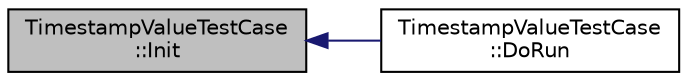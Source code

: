 digraph "TimestampValueTestCase::Init"
{
  edge [fontname="Helvetica",fontsize="10",labelfontname="Helvetica",labelfontsize="10"];
  node [fontname="Helvetica",fontsize="10",shape=record];
  rankdir="LR";
  Node1 [label="TimestampValueTestCase\l::Init",height=0.2,width=0.4,color="black", fillcolor="grey75", style="filled", fontcolor="black"];
  Node1 -> Node2 [dir="back",color="midnightblue",fontsize="10",style="solid"];
  Node2 [label="TimestampValueTestCase\l::DoRun",height=0.2,width=0.4,color="black", fillcolor="white", style="filled",URL="$df/df9/classTimestampValueTestCase.html#a48b224edb77d5b964c265a694583ea57",tooltip="Implementation to actually run this TestCase. "];
}

